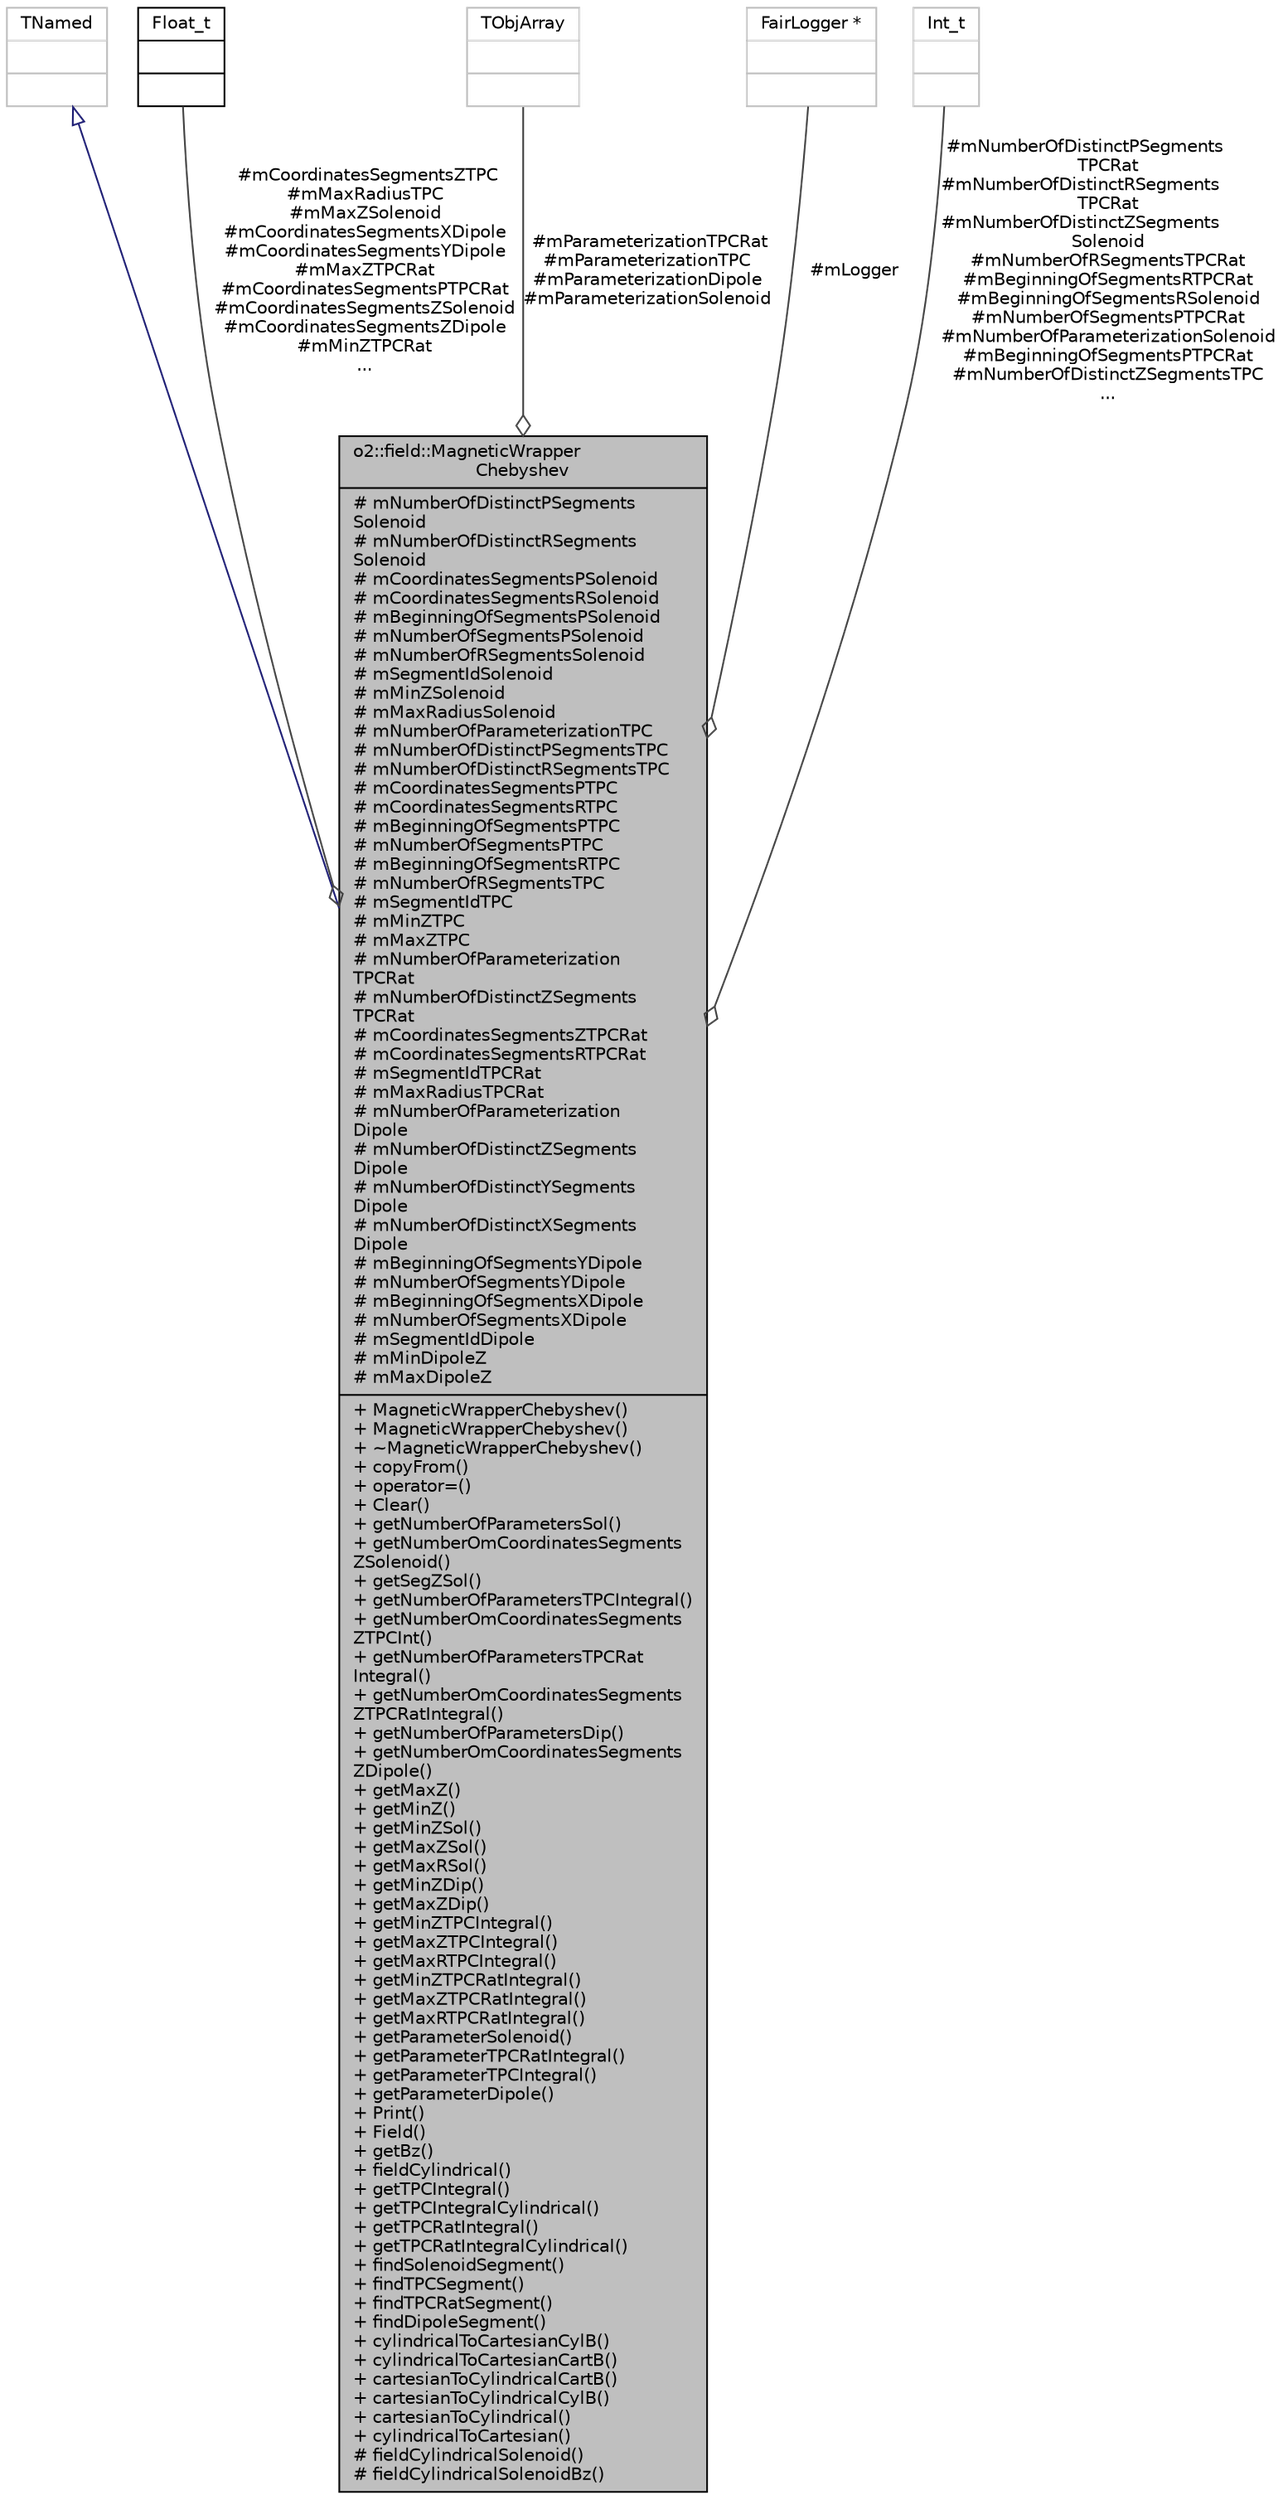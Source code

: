 digraph "o2::field::MagneticWrapperChebyshev"
{
 // INTERACTIVE_SVG=YES
  bgcolor="transparent";
  edge [fontname="Helvetica",fontsize="10",labelfontname="Helvetica",labelfontsize="10"];
  node [fontname="Helvetica",fontsize="10",shape=record];
  Node1 [label="{o2::field::MagneticWrapper\lChebyshev\n|# mNumberOfDistinctPSegments\lSolenoid\l# mNumberOfDistinctRSegments\lSolenoid\l# mCoordinatesSegmentsPSolenoid\l# mCoordinatesSegmentsRSolenoid\l# mBeginningOfSegmentsPSolenoid\l# mNumberOfSegmentsPSolenoid\l# mNumberOfRSegmentsSolenoid\l# mSegmentIdSolenoid\l# mMinZSolenoid\l# mMaxRadiusSolenoid\l# mNumberOfParameterizationTPC\l# mNumberOfDistinctPSegmentsTPC\l# mNumberOfDistinctRSegmentsTPC\l# mCoordinatesSegmentsPTPC\l# mCoordinatesSegmentsRTPC\l# mBeginningOfSegmentsPTPC\l# mNumberOfSegmentsPTPC\l# mBeginningOfSegmentsRTPC\l# mNumberOfRSegmentsTPC\l# mSegmentIdTPC\l# mMinZTPC\l# mMaxZTPC\l# mNumberOfParameterization\lTPCRat\l# mNumberOfDistinctZSegments\lTPCRat\l# mCoordinatesSegmentsZTPCRat\l# mCoordinatesSegmentsRTPCRat\l# mSegmentIdTPCRat\l# mMaxRadiusTPCRat\l# mNumberOfParameterization\lDipole\l# mNumberOfDistinctZSegments\lDipole\l# mNumberOfDistinctYSegments\lDipole\l# mNumberOfDistinctXSegments\lDipole\l# mBeginningOfSegmentsYDipole\l# mNumberOfSegmentsYDipole\l# mBeginningOfSegmentsXDipole\l# mNumberOfSegmentsXDipole\l# mSegmentIdDipole\l# mMinDipoleZ\l# mMaxDipoleZ\l|+ MagneticWrapperChebyshev()\l+ MagneticWrapperChebyshev()\l+ ~MagneticWrapperChebyshev()\l+ copyFrom()\l+ operator=()\l+ Clear()\l+ getNumberOfParametersSol()\l+ getNumberOmCoordinatesSegments\lZSolenoid()\l+ getSegZSol()\l+ getNumberOfParametersTPCIntegral()\l+ getNumberOmCoordinatesSegments\lZTPCInt()\l+ getNumberOfParametersTPCRat\lIntegral()\l+ getNumberOmCoordinatesSegments\lZTPCRatIntegral()\l+ getNumberOfParametersDip()\l+ getNumberOmCoordinatesSegments\lZDipole()\l+ getMaxZ()\l+ getMinZ()\l+ getMinZSol()\l+ getMaxZSol()\l+ getMaxRSol()\l+ getMinZDip()\l+ getMaxZDip()\l+ getMinZTPCIntegral()\l+ getMaxZTPCIntegral()\l+ getMaxRTPCIntegral()\l+ getMinZTPCRatIntegral()\l+ getMaxZTPCRatIntegral()\l+ getMaxRTPCRatIntegral()\l+ getParameterSolenoid()\l+ getParameterTPCRatIntegral()\l+ getParameterTPCIntegral()\l+ getParameterDipole()\l+ Print()\l+ Field()\l+ getBz()\l+ fieldCylindrical()\l+ getTPCIntegral()\l+ getTPCIntegralCylindrical()\l+ getTPCRatIntegral()\l+ getTPCRatIntegralCylindrical()\l+ findSolenoidSegment()\l+ findTPCSegment()\l+ findTPCRatSegment()\l+ findDipoleSegment()\l+ cylindricalToCartesianCylB()\l+ cylindricalToCartesianCartB()\l+ cartesianToCylindricalCartB()\l+ cartesianToCylindricalCylB()\l+ cartesianToCylindrical()\l+ cylindricalToCartesian()\l# fieldCylindricalSolenoid()\l# fieldCylindricalSolenoidBz()\l}",height=0.2,width=0.4,color="black", fillcolor="grey75", style="filled" fontcolor="black"];
  Node2 -> Node1 [dir="back",color="midnightblue",fontsize="10",style="solid",arrowtail="onormal",fontname="Helvetica"];
  Node2 [label="{TNamed\n||}",height=0.2,width=0.4,color="grey75"];
  Node3 -> Node1 [color="grey25",fontsize="10",style="solid",label=" #mCoordinatesSegmentsZTPC\n#mMaxRadiusTPC\n#mMaxZSolenoid\n#mCoordinatesSegmentsXDipole\n#mCoordinatesSegmentsYDipole\n#mMaxZTPCRat\n#mCoordinatesSegmentsPTPCRat\n#mCoordinatesSegmentsZSolenoid\n#mCoordinatesSegmentsZDipole\n#mMinZTPCRat\n..." ,arrowhead="odiamond",fontname="Helvetica"];
  Node3 [label="{Float_t\n||}",height=0.2,width=0.4,color="black",URL="$d9/d7d/classFloat__t.html"];
  Node4 -> Node1 [color="grey25",fontsize="10",style="solid",label=" #mParameterizationTPCRat\n#mParameterizationTPC\n#mParameterizationDipole\n#mParameterizationSolenoid" ,arrowhead="odiamond",fontname="Helvetica"];
  Node4 [label="{TObjArray\n||}",height=0.2,width=0.4,color="grey75"];
  Node5 -> Node1 [color="grey25",fontsize="10",style="solid",label=" #mLogger" ,arrowhead="odiamond",fontname="Helvetica"];
  Node5 [label="{FairLogger *\n||}",height=0.2,width=0.4,color="grey75"];
  Node6 -> Node1 [color="grey25",fontsize="10",style="solid",label=" #mNumberOfDistinctPSegments\lTPCRat\n#mNumberOfDistinctRSegments\lTPCRat\n#mNumberOfDistinctZSegments\lSolenoid\n#mNumberOfRSegmentsTPCRat\n#mBeginningOfSegmentsRTPCRat\n#mBeginningOfSegmentsRSolenoid\n#mNumberOfSegmentsPTPCRat\n#mNumberOfParameterizationSolenoid\n#mBeginningOfSegmentsPTPCRat\n#mNumberOfDistinctZSegmentsTPC\n..." ,arrowhead="odiamond",fontname="Helvetica"];
  Node6 [label="{Int_t\n||}",height=0.2,width=0.4,color="grey75"];
}

